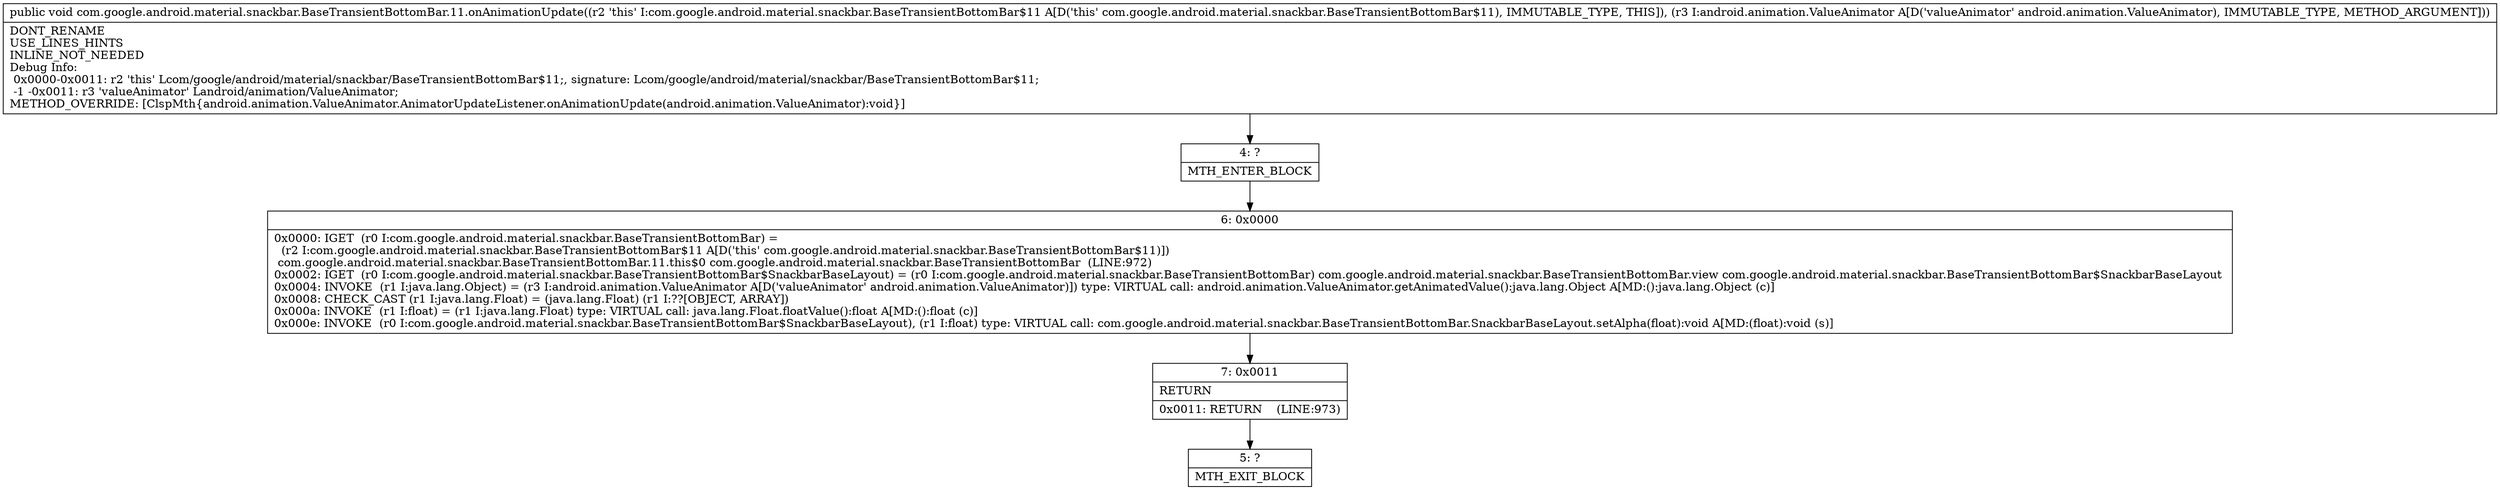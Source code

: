 digraph "CFG forcom.google.android.material.snackbar.BaseTransientBottomBar.11.onAnimationUpdate(Landroid\/animation\/ValueAnimator;)V" {
Node_4 [shape=record,label="{4\:\ ?|MTH_ENTER_BLOCK\l}"];
Node_6 [shape=record,label="{6\:\ 0x0000|0x0000: IGET  (r0 I:com.google.android.material.snackbar.BaseTransientBottomBar) = \l  (r2 I:com.google.android.material.snackbar.BaseTransientBottomBar$11 A[D('this' com.google.android.material.snackbar.BaseTransientBottomBar$11)])\l com.google.android.material.snackbar.BaseTransientBottomBar.11.this$0 com.google.android.material.snackbar.BaseTransientBottomBar  (LINE:972)\l0x0002: IGET  (r0 I:com.google.android.material.snackbar.BaseTransientBottomBar$SnackbarBaseLayout) = (r0 I:com.google.android.material.snackbar.BaseTransientBottomBar) com.google.android.material.snackbar.BaseTransientBottomBar.view com.google.android.material.snackbar.BaseTransientBottomBar$SnackbarBaseLayout \l0x0004: INVOKE  (r1 I:java.lang.Object) = (r3 I:android.animation.ValueAnimator A[D('valueAnimator' android.animation.ValueAnimator)]) type: VIRTUAL call: android.animation.ValueAnimator.getAnimatedValue():java.lang.Object A[MD:():java.lang.Object (c)]\l0x0008: CHECK_CAST (r1 I:java.lang.Float) = (java.lang.Float) (r1 I:??[OBJECT, ARRAY]) \l0x000a: INVOKE  (r1 I:float) = (r1 I:java.lang.Float) type: VIRTUAL call: java.lang.Float.floatValue():float A[MD:():float (c)]\l0x000e: INVOKE  (r0 I:com.google.android.material.snackbar.BaseTransientBottomBar$SnackbarBaseLayout), (r1 I:float) type: VIRTUAL call: com.google.android.material.snackbar.BaseTransientBottomBar.SnackbarBaseLayout.setAlpha(float):void A[MD:(float):void (s)]\l}"];
Node_7 [shape=record,label="{7\:\ 0x0011|RETURN\l|0x0011: RETURN    (LINE:973)\l}"];
Node_5 [shape=record,label="{5\:\ ?|MTH_EXIT_BLOCK\l}"];
MethodNode[shape=record,label="{public void com.google.android.material.snackbar.BaseTransientBottomBar.11.onAnimationUpdate((r2 'this' I:com.google.android.material.snackbar.BaseTransientBottomBar$11 A[D('this' com.google.android.material.snackbar.BaseTransientBottomBar$11), IMMUTABLE_TYPE, THIS]), (r3 I:android.animation.ValueAnimator A[D('valueAnimator' android.animation.ValueAnimator), IMMUTABLE_TYPE, METHOD_ARGUMENT]))  | DONT_RENAME\lUSE_LINES_HINTS\lINLINE_NOT_NEEDED\lDebug Info:\l  0x0000\-0x0011: r2 'this' Lcom\/google\/android\/material\/snackbar\/BaseTransientBottomBar$11;, signature: Lcom\/google\/android\/material\/snackbar\/BaseTransientBottomBar$11;\l  \-1 \-0x0011: r3 'valueAnimator' Landroid\/animation\/ValueAnimator;\lMETHOD_OVERRIDE: [ClspMth\{android.animation.ValueAnimator.AnimatorUpdateListener.onAnimationUpdate(android.animation.ValueAnimator):void\}]\l}"];
MethodNode -> Node_4;Node_4 -> Node_6;
Node_6 -> Node_7;
Node_7 -> Node_5;
}

